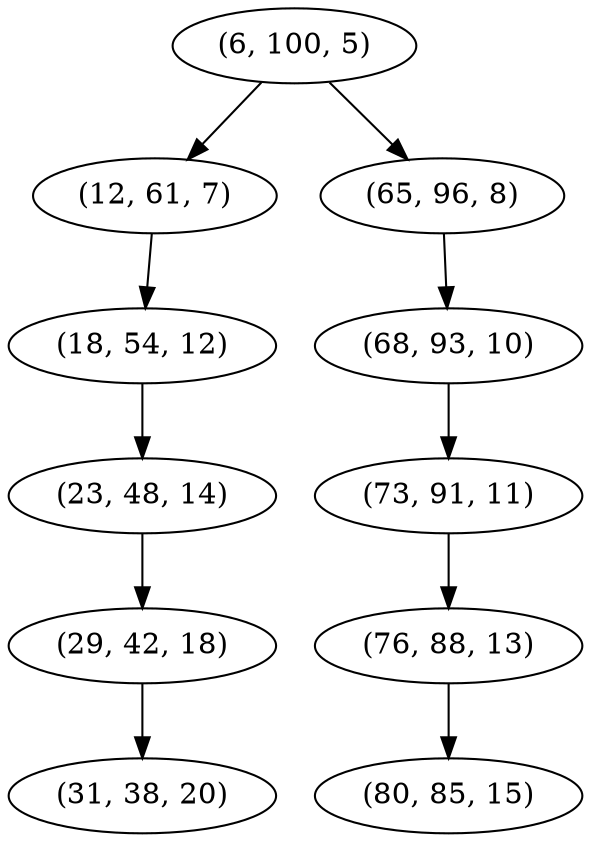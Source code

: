digraph tree {
    "(6, 100, 5)";
    "(12, 61, 7)";
    "(18, 54, 12)";
    "(23, 48, 14)";
    "(29, 42, 18)";
    "(31, 38, 20)";
    "(65, 96, 8)";
    "(68, 93, 10)";
    "(73, 91, 11)";
    "(76, 88, 13)";
    "(80, 85, 15)";
    "(6, 100, 5)" -> "(12, 61, 7)";
    "(6, 100, 5)" -> "(65, 96, 8)";
    "(12, 61, 7)" -> "(18, 54, 12)";
    "(18, 54, 12)" -> "(23, 48, 14)";
    "(23, 48, 14)" -> "(29, 42, 18)";
    "(29, 42, 18)" -> "(31, 38, 20)";
    "(65, 96, 8)" -> "(68, 93, 10)";
    "(68, 93, 10)" -> "(73, 91, 11)";
    "(73, 91, 11)" -> "(76, 88, 13)";
    "(76, 88, 13)" -> "(80, 85, 15)";
}

